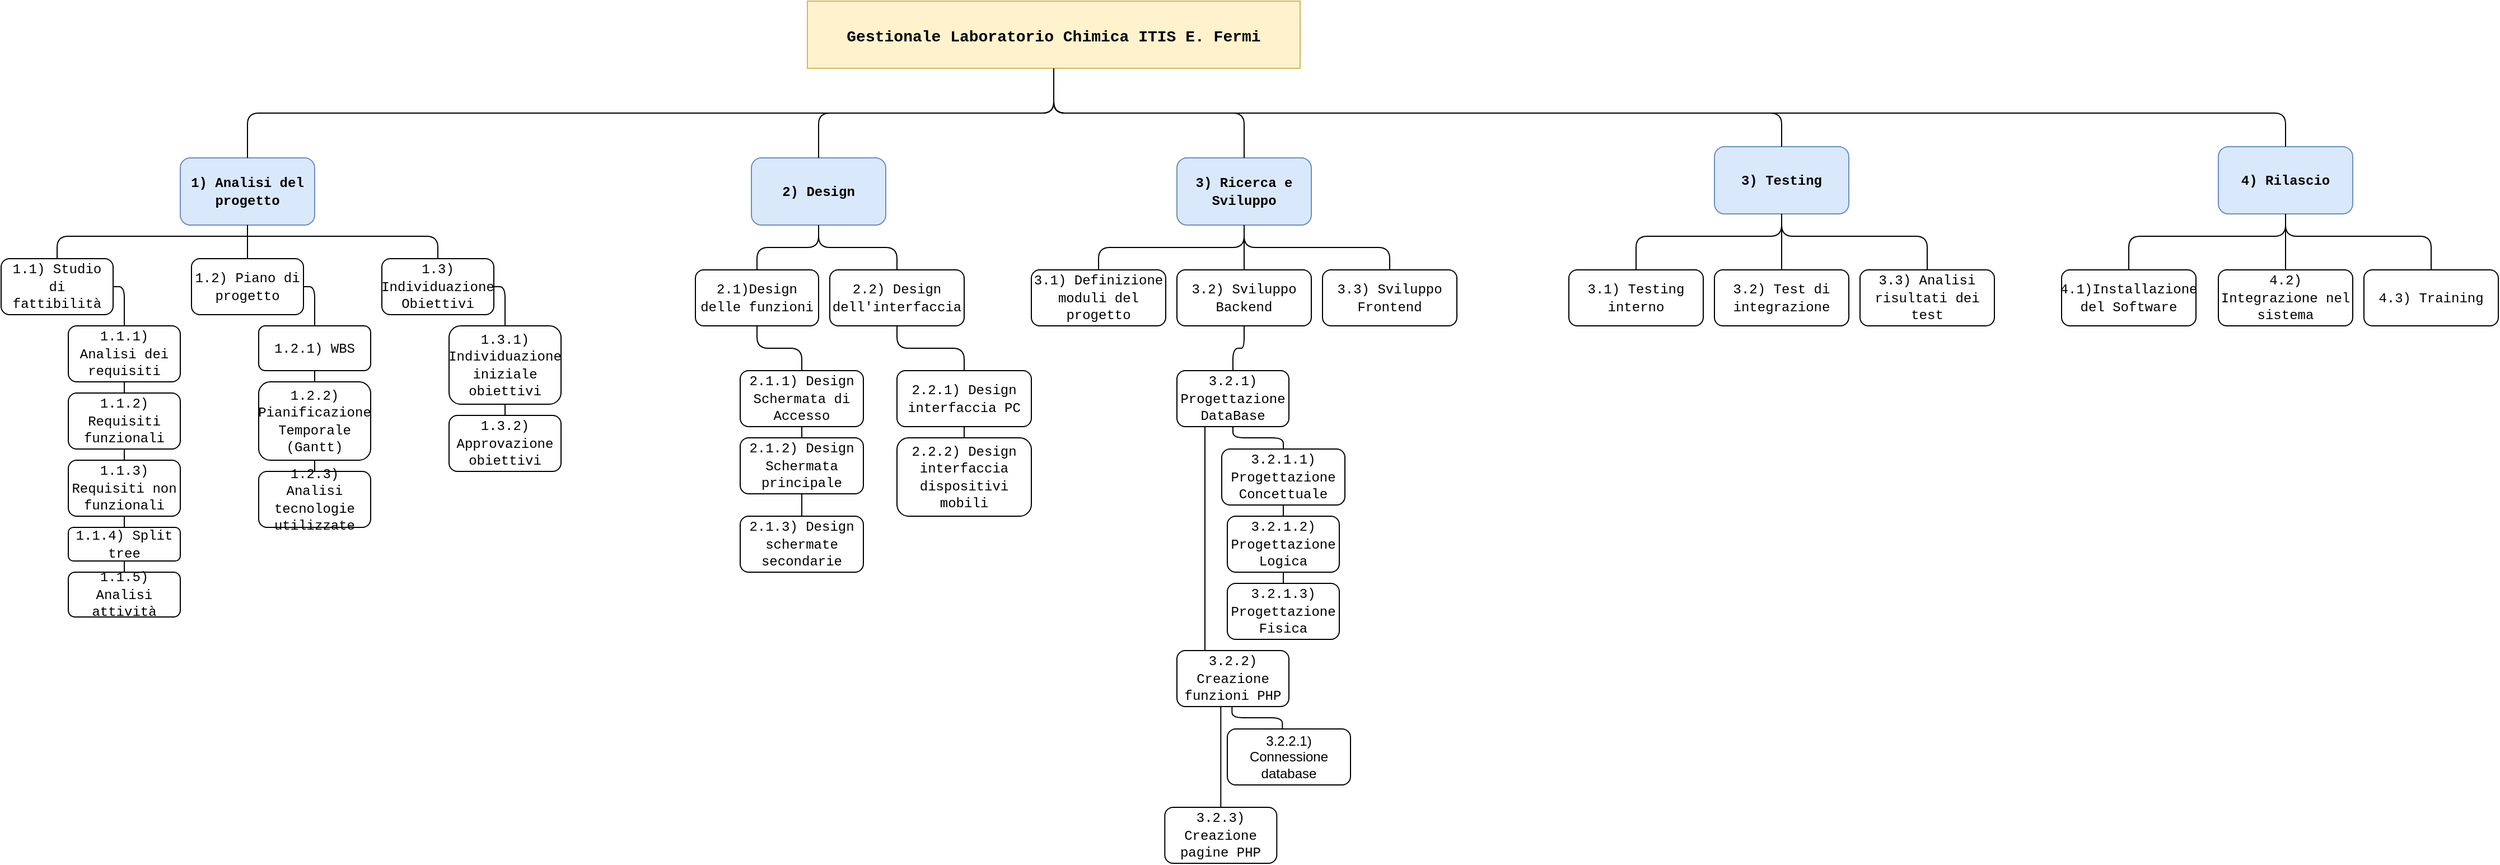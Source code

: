 <mxfile version="12.7.1" type="device"><diagram id="gLudkZKbPFSRH6nemy1E" name="Page-1"><mxGraphModel dx="785" dy="481" grid="1" gridSize="10" guides="1" tooltips="1" connect="1" arrows="1" fold="1" page="1" pageScale="1" pageWidth="2339" pageHeight="3300" math="0" shadow="0"><root><mxCell id="0"/><mxCell id="1" parent="0"/><mxCell id="uwCQygGZfcRBNVv9s5Vt-1" value="&lt;font style=&quot;font-size: 14px&quot; face=&quot;Courier New&quot;&gt;&lt;b&gt;Gestionale Laboratorio Chimica ITIS E. Fermi&lt;/b&gt;&lt;/font&gt;" style="rounded=0;whiteSpace=wrap;html=1;fontSize=16;fillColor=#fff2cc;strokeColor=#d6b656;" parent="1" vertex="1"><mxGeometry x="800" y="20" width="440" height="60" as="geometry"/></mxCell><mxCell id="uwCQygGZfcRBNVv9s5Vt-8" value="" style="endArrow=none;html=1;entryX=0.5;entryY=1;entryDx=0;entryDy=0;" parent="1" target="uwCQygGZfcRBNVv9s5Vt-1" edge="1"><mxGeometry width="50" height="50" relative="1" as="geometry"><mxPoint x="400" y="120" as="sourcePoint"/><mxPoint x="230" y="120" as="targetPoint"/><Array as="points"><mxPoint x="1020" y="120"/></Array></mxGeometry></mxCell><mxCell id="uwCQygGZfcRBNVv9s5Vt-22" value="&lt;div&gt;&lt;font face=&quot;Courier New&quot;&gt;&lt;b&gt;1) Analisi del progetto&lt;/b&gt;&lt;/font&gt;&lt;/div&gt;" style="rounded=1;whiteSpace=wrap;html=1;fillColor=#dae8fc;strokeColor=#6c8ebf;" parent="1" vertex="1"><mxGeometry x="240" y="160" width="120" height="60" as="geometry"/></mxCell><mxCell id="uwCQygGZfcRBNVv9s5Vt-23" value="" style="endArrow=none;html=1;entryX=0.5;entryY=0;entryDx=0;entryDy=0;" parent="1" target="uwCQygGZfcRBNVv9s5Vt-22" edge="1"><mxGeometry width="50" height="50" relative="1" as="geometry"><mxPoint x="400" y="120" as="sourcePoint"/><mxPoint x="130" y="240" as="targetPoint"/><Array as="points"><mxPoint x="300" y="120"/></Array></mxGeometry></mxCell><mxCell id="uwCQygGZfcRBNVv9s5Vt-25" value="&lt;font face=&quot;Courier New&quot;&gt;1.1) Studio di fattibilità&lt;/font&gt;" style="rounded=1;whiteSpace=wrap;html=1;" parent="1" vertex="1"><mxGeometry x="80" y="250" width="100" height="50" as="geometry"/></mxCell><mxCell id="uwCQygGZfcRBNVv9s5Vt-27" value="&lt;div&gt;&lt;font face=&quot;Courier New&quot;&gt;1.1.1) Analisi dei requisiti&lt;/font&gt;&lt;/div&gt;" style="rounded=1;whiteSpace=wrap;html=1;" parent="1" vertex="1"><mxGeometry x="140" y="310" width="100" height="50" as="geometry"/></mxCell><mxCell id="uwCQygGZfcRBNVv9s5Vt-29" value="&lt;font face=&quot;Courier New&quot;&gt;1.1.2) Requisiti funzionali&lt;/font&gt;" style="rounded=1;whiteSpace=wrap;html=1;" parent="1" vertex="1"><mxGeometry x="140" y="370" width="100" height="50" as="geometry"/></mxCell><mxCell id="uwCQygGZfcRBNVv9s5Vt-34" value="" style="endArrow=none;html=1;entryX=0.5;entryY=1;entryDx=0;entryDy=0;exitX=0.5;exitY=0;exitDx=0;exitDy=0;" parent="1" source="uwCQygGZfcRBNVv9s5Vt-29" target="uwCQygGZfcRBNVv9s5Vt-27" edge="1"><mxGeometry width="50" height="50" relative="1" as="geometry"><mxPoint x="80" y="520" as="sourcePoint"/><mxPoint x="130" y="470" as="targetPoint"/></mxGeometry></mxCell><mxCell id="uwCQygGZfcRBNVv9s5Vt-35" value="" style="endArrow=none;html=1;entryX=1;entryY=0.5;entryDx=0;entryDy=0;exitX=0.5;exitY=0;exitDx=0;exitDy=0;" parent="1" source="uwCQygGZfcRBNVv9s5Vt-27" target="uwCQygGZfcRBNVv9s5Vt-25" edge="1"><mxGeometry width="50" height="50" relative="1" as="geometry"><mxPoint x="80" y="490" as="sourcePoint"/><mxPoint x="130" y="440" as="targetPoint"/><Array as="points"><mxPoint x="190" y="275"/></Array></mxGeometry></mxCell><mxCell id="uwCQygGZfcRBNVv9s5Vt-36" value="&lt;font face=&quot;Courier New&quot;&gt;1.1.3) Requisiti non funzionali&lt;/font&gt;" style="rounded=1;whiteSpace=wrap;html=1;" parent="1" vertex="1"><mxGeometry x="140" y="430" width="100" height="50" as="geometry"/></mxCell><mxCell id="uwCQygGZfcRBNVv9s5Vt-37" value="" style="endArrow=none;html=1;entryX=0.5;entryY=1;entryDx=0;entryDy=0;exitX=0.5;exitY=0;exitDx=0;exitDy=0;" parent="1" source="uwCQygGZfcRBNVv9s5Vt-36" target="uwCQygGZfcRBNVv9s5Vt-29" edge="1"><mxGeometry width="50" height="50" relative="1" as="geometry"><mxPoint x="80" y="550" as="sourcePoint"/><mxPoint x="130" y="500" as="targetPoint"/></mxGeometry></mxCell><mxCell id="uwCQygGZfcRBNVv9s5Vt-38" value="&lt;div&gt;&lt;font face=&quot;Courier New&quot;&gt;1.1.4) Split tree&lt;/font&gt;&lt;/div&gt;" style="rounded=1;whiteSpace=wrap;html=1;" parent="1" vertex="1"><mxGeometry x="140" y="490" width="100" height="30" as="geometry"/></mxCell><mxCell id="uwCQygGZfcRBNVv9s5Vt-39" value="" style="endArrow=none;html=1;entryX=0.5;entryY=1;entryDx=0;entryDy=0;exitX=0.5;exitY=0;exitDx=0;exitDy=0;" parent="1" source="uwCQygGZfcRBNVv9s5Vt-38" target="uwCQygGZfcRBNVv9s5Vt-36" edge="1"><mxGeometry width="50" height="50" relative="1" as="geometry"><mxPoint x="70" y="590" as="sourcePoint"/><mxPoint x="120" y="540" as="targetPoint"/></mxGeometry></mxCell><mxCell id="uwCQygGZfcRBNVv9s5Vt-40" value="&lt;div&gt;&lt;font face=&quot;Courier New&quot;&gt;1.1.5) Analisi attività&lt;/font&gt;&lt;/div&gt;" style="rounded=1;whiteSpace=wrap;html=1;" parent="1" vertex="1"><mxGeometry x="140" y="530" width="100" height="40" as="geometry"/></mxCell><mxCell id="uwCQygGZfcRBNVv9s5Vt-43" value="" style="endArrow=none;html=1;entryX=0.5;entryY=1;entryDx=0;entryDy=0;exitX=0.5;exitY=0;exitDx=0;exitDy=0;" parent="1" source="uwCQygGZfcRBNVv9s5Vt-40" target="uwCQygGZfcRBNVv9s5Vt-38" edge="1"><mxGeometry width="50" height="50" relative="1" as="geometry"><mxPoint x="190" y="530" as="sourcePoint"/><mxPoint x="120" y="620" as="targetPoint"/></mxGeometry></mxCell><mxCell id="uwCQygGZfcRBNVv9s5Vt-47" value="&lt;div&gt;&lt;font face=&quot;Courier New&quot;&gt;1.2) Piano di progetto&lt;/font&gt;&lt;/div&gt;" style="rounded=1;whiteSpace=wrap;html=1;" parent="1" vertex="1"><mxGeometry x="250" y="250" width="100" height="50" as="geometry"/></mxCell><mxCell id="uwCQygGZfcRBNVv9s5Vt-53" value="&lt;font face=&quot;Courier New&quot;&gt;1.2.1) WBS&lt;/font&gt;" style="rounded=1;whiteSpace=wrap;html=1;" parent="1" vertex="1"><mxGeometry x="310" y="310" width="100" height="40" as="geometry"/></mxCell><mxCell id="uwCQygGZfcRBNVv9s5Vt-56" value="" style="endArrow=none;html=1;entryX=1;entryY=0.5;entryDx=0;entryDy=0;exitX=0.5;exitY=0;exitDx=0;exitDy=0;" parent="1" source="uwCQygGZfcRBNVv9s5Vt-53" target="uwCQygGZfcRBNVv9s5Vt-47" edge="1"><mxGeometry width="50" height="50" relative="1" as="geometry"><mxPoint x="380" y="310" as="sourcePoint"/><mxPoint x="120" y="590" as="targetPoint"/><Array as="points"><mxPoint x="360" y="275"/></Array></mxGeometry></mxCell><mxCell id="uwCQygGZfcRBNVv9s5Vt-57" value="&lt;font face=&quot;Courier New&quot;&gt;1.2.2) Pianificazione Temporale (Gantt)&lt;/font&gt;" style="rounded=1;whiteSpace=wrap;html=1;" parent="1" vertex="1"><mxGeometry x="310" y="360" width="100" height="70" as="geometry"/></mxCell><mxCell id="uwCQygGZfcRBNVv9s5Vt-58" value="&lt;font face=&quot;Courier New&quot;&gt;1.2.3) Analisi tecnologie utilizzate&lt;/font&gt;" style="rounded=1;whiteSpace=wrap;html=1;" parent="1" vertex="1"><mxGeometry x="310" y="440" width="100" height="50" as="geometry"/></mxCell><mxCell id="uwCQygGZfcRBNVv9s5Vt-61" value="" style="endArrow=none;html=1;entryX=0.5;entryY=1;entryDx=0;entryDy=0;exitX=0.5;exitY=0;exitDx=0;exitDy=0;" parent="1" source="uwCQygGZfcRBNVv9s5Vt-57" target="uwCQygGZfcRBNVv9s5Vt-53" edge="1"><mxGeometry width="50" height="50" relative="1" as="geometry"><mxPoint x="70" y="640" as="sourcePoint"/><mxPoint x="120" y="590" as="targetPoint"/></mxGeometry></mxCell><mxCell id="uwCQygGZfcRBNVv9s5Vt-62" value="" style="endArrow=none;html=1;entryX=0.5;entryY=1;entryDx=0;entryDy=0;exitX=0.5;exitY=0;exitDx=0;exitDy=0;" parent="1" source="uwCQygGZfcRBNVv9s5Vt-58" target="uwCQygGZfcRBNVv9s5Vt-57" edge="1"><mxGeometry width="50" height="50" relative="1" as="geometry"><mxPoint x="360" y="460" as="sourcePoint"/><mxPoint x="370" y="380" as="targetPoint"/></mxGeometry></mxCell><mxCell id="aqoGc1DX-6544hBjVU6M-3" value="&lt;div&gt;&lt;font face=&quot;Courier New&quot;&gt;1.3) Individuazione Obiettivi&lt;br&gt;&lt;/font&gt;&lt;/div&gt;" style="rounded=1;whiteSpace=wrap;html=1;" parent="1" vertex="1"><mxGeometry x="420" y="250" width="100" height="50" as="geometry"/></mxCell><mxCell id="aqoGc1DX-6544hBjVU6M-4" value="" style="endArrow=none;html=1;entryX=0.5;entryY=0;entryDx=0;entryDy=0;exitX=0.5;exitY=0;exitDx=0;exitDy=0;" parent="1" source="uwCQygGZfcRBNVv9s5Vt-25" target="aqoGc1DX-6544hBjVU6M-3" edge="1"><mxGeometry width="50" height="50" relative="1" as="geometry"><mxPoint x="270" y="230" as="sourcePoint"/><mxPoint x="120" y="590" as="targetPoint"/><Array as="points"><mxPoint x="130" y="230"/><mxPoint x="470" y="230"/></Array></mxGeometry></mxCell><mxCell id="aqoGc1DX-6544hBjVU6M-5" value="" style="endArrow=none;html=1;exitX=1;exitY=0.5;exitDx=0;exitDy=0;entryX=0.5;entryY=0;entryDx=0;entryDy=0;" parent="1" source="aqoGc1DX-6544hBjVU6M-3" target="aqoGc1DX-6544hBjVU6M-7" edge="1"><mxGeometry width="50" height="50" relative="1" as="geometry"><mxPoint x="70" y="640" as="sourcePoint"/><mxPoint x="530" y="310" as="targetPoint"/><Array as="points"><mxPoint x="530" y="275"/></Array></mxGeometry></mxCell><mxCell id="aqoGc1DX-6544hBjVU6M-7" value="&lt;font face=&quot;Courier New&quot;&gt;1.3.1) &lt;br&gt;Individuazione iniziale obiettivi &lt;/font&gt;" style="rounded=1;whiteSpace=wrap;html=1;" parent="1" vertex="1"><mxGeometry x="480" y="310" width="100" height="70" as="geometry"/></mxCell><mxCell id="aqoGc1DX-6544hBjVU6M-11" value="&lt;div&gt;&lt;font face=&quot;Courier New&quot;&gt;1.3.2) Approvazione obiettivi &lt;br&gt;&lt;/font&gt;&lt;/div&gt;" style="rounded=1;whiteSpace=wrap;html=1;" parent="1" vertex="1"><mxGeometry x="480" y="390" width="100" height="50" as="geometry"/></mxCell><mxCell id="aqoGc1DX-6544hBjVU6M-12" value="" style="endArrow=none;html=1;entryX=0.5;entryY=1;entryDx=0;entryDy=0;exitX=0.5;exitY=0;exitDx=0;exitDy=0;" parent="1" source="aqoGc1DX-6544hBjVU6M-11" target="aqoGc1DX-6544hBjVU6M-7" edge="1"><mxGeometry width="50" height="50" relative="1" as="geometry"><mxPoint x="70" y="640" as="sourcePoint"/><mxPoint x="120" y="590" as="targetPoint"/></mxGeometry></mxCell><mxCell id="aqoGc1DX-6544hBjVU6M-13" value="" style="endArrow=none;html=1;entryX=0.5;entryY=1;entryDx=0;entryDy=0;" parent="1" target="uwCQygGZfcRBNVv9s5Vt-22" edge="1"><mxGeometry width="50" height="50" relative="1" as="geometry"><mxPoint x="300" y="230" as="sourcePoint"/><mxPoint x="130" y="590" as="targetPoint"/></mxGeometry></mxCell><mxCell id="aqoGc1DX-6544hBjVU6M-14" value="" style="endArrow=none;html=1;exitX=0.5;exitY=0;exitDx=0;exitDy=0;" parent="1" source="uwCQygGZfcRBNVv9s5Vt-47" edge="1"><mxGeometry width="50" height="50" relative="1" as="geometry"><mxPoint x="80" y="640" as="sourcePoint"/><mxPoint x="300" y="230" as="targetPoint"/></mxGeometry></mxCell><mxCell id="aqoGc1DX-6544hBjVU6M-15" value="&lt;div&gt;&lt;font face=&quot;Courier New&quot;&gt;&lt;b&gt;2) Design&lt;br&gt;&lt;/b&gt;&lt;/font&gt;&lt;/div&gt;" style="rounded=1;whiteSpace=wrap;html=1;fillColor=#dae8fc;strokeColor=#6c8ebf;" parent="1" vertex="1"><mxGeometry x="750" y="160" width="120" height="60" as="geometry"/></mxCell><mxCell id="aqoGc1DX-6544hBjVU6M-16" value="&lt;div&gt;&lt;font face=&quot;Courier New&quot;&gt;&lt;b&gt;3) Testing&lt;/b&gt;&lt;/font&gt;&lt;/div&gt;" style="rounded=1;whiteSpace=wrap;html=1;fillColor=#dae8fc;strokeColor=#6c8ebf;" parent="1" vertex="1"><mxGeometry x="1610" y="150" width="120" height="60" as="geometry"/></mxCell><mxCell id="aqoGc1DX-6544hBjVU6M-17" value="&lt;div&gt;&lt;font face=&quot;Courier New&quot;&gt;&lt;b&gt;4) Rilascio&lt;/b&gt;&lt;/font&gt;&lt;/div&gt;" style="rounded=1;whiteSpace=wrap;html=1;fillColor=#dae8fc;strokeColor=#6c8ebf;" parent="1" vertex="1"><mxGeometry x="2060" y="150" width="120" height="60" as="geometry"/></mxCell><mxCell id="aqoGc1DX-6544hBjVU6M-19" value="&lt;div&gt;&lt;font face=&quot;Courier New&quot;&gt;2.1)Design delle funzioni&lt;br&gt;&lt;/font&gt;&lt;/div&gt;" style="rounded=1;whiteSpace=wrap;html=1;" parent="1" vertex="1"><mxGeometry x="700" y="260" width="110" height="50" as="geometry"/></mxCell><mxCell id="aqoGc1DX-6544hBjVU6M-20" value="&lt;div&gt;&lt;font face=&quot;Courier New&quot;&gt;2.2) Design&lt;/font&gt;&lt;/div&gt;&lt;div&gt;&lt;font face=&quot;Courier New&quot;&gt; dell'interfaccia&lt;br&gt;&lt;/font&gt;&lt;/div&gt;" style="rounded=1;whiteSpace=wrap;html=1;" parent="1" vertex="1"><mxGeometry x="820" y="260" width="120" height="50" as="geometry"/></mxCell><mxCell id="aqoGc1DX-6544hBjVU6M-21" value="" style="endArrow=none;html=1;entryX=0.5;entryY=1;entryDx=0;entryDy=0;exitX=0.5;exitY=0;exitDx=0;exitDy=0;" parent="1" source="aqoGc1DX-6544hBjVU6M-20" target="aqoGc1DX-6544hBjVU6M-15" edge="1"><mxGeometry width="50" height="50" relative="1" as="geometry"><mxPoint x="800" y="580" as="sourcePoint"/><mxPoint x="850" y="530" as="targetPoint"/><Array as="points"><mxPoint x="880" y="240"/><mxPoint x="810" y="240"/></Array></mxGeometry></mxCell><mxCell id="aqoGc1DX-6544hBjVU6M-22" value="" style="endArrow=none;html=1;entryX=0.5;entryY=1;entryDx=0;entryDy=0;exitX=0.5;exitY=0;exitDx=0;exitDy=0;" parent="1" source="aqoGc1DX-6544hBjVU6M-19" target="aqoGc1DX-6544hBjVU6M-15" edge="1"><mxGeometry width="50" height="50" relative="1" as="geometry"><mxPoint x="740" y="490" as="sourcePoint"/><mxPoint x="790" y="440" as="targetPoint"/><Array as="points"><mxPoint x="755" y="240"/><mxPoint x="810" y="240"/></Array></mxGeometry></mxCell><mxCell id="aqoGc1DX-6544hBjVU6M-24" value="&lt;font face=&quot;Courier New&quot;&gt;3.3) Analisi risultati dei test&lt;/font&gt;" style="rounded=1;whiteSpace=wrap;html=1;" parent="1" vertex="1"><mxGeometry x="1740" y="260" width="120" height="50" as="geometry"/></mxCell><mxCell id="aqoGc1DX-6544hBjVU6M-25" value="&lt;div&gt;&lt;font face=&quot;Courier New&quot;&gt;3.1) Testing interno&lt;br&gt;&lt;/font&gt;&lt;/div&gt;" style="rounded=1;whiteSpace=wrap;html=1;" parent="1" vertex="1"><mxGeometry x="1480" y="260" width="120" height="50" as="geometry"/></mxCell><mxCell id="aqoGc1DX-6544hBjVU6M-27" value="&lt;font face=&quot;Courier New&quot;&gt;3.2) Test di integrazione&lt;/font&gt;" style="rounded=1;whiteSpace=wrap;html=1;" parent="1" vertex="1"><mxGeometry x="1610" y="260" width="120" height="50" as="geometry"/></mxCell><mxCell id="aqoGc1DX-6544hBjVU6M-28" value="&lt;div&gt;&lt;font face=&quot;Courier New&quot;&gt;&lt;b&gt;3) Ricerca e Sviluppo&lt;/b&gt;&lt;/font&gt;&lt;/div&gt;" style="rounded=1;whiteSpace=wrap;html=1;fillColor=#dae8fc;strokeColor=#6c8ebf;" parent="1" vertex="1"><mxGeometry x="1130" y="160" width="120" height="60" as="geometry"/></mxCell><mxCell id="aqoGc1DX-6544hBjVU6M-29" value="&lt;div&gt;&lt;font face=&quot;Courier New&quot;&gt;3.1) Definizione moduli del progetto&lt;br&gt;&lt;/font&gt;&lt;/div&gt;" style="rounded=1;whiteSpace=wrap;html=1;" parent="1" vertex="1"><mxGeometry x="1000" y="260" width="120" height="50" as="geometry"/></mxCell><mxCell id="aqoGc1DX-6544hBjVU6M-30" value="&lt;font face=&quot;Courier New&quot;&gt;3.3) Sviluppo Frontend &lt;/font&gt;" style="rounded=1;whiteSpace=wrap;html=1;" parent="1" vertex="1"><mxGeometry x="1260" y="260" width="120" height="50" as="geometry"/></mxCell><mxCell id="aqoGc1DX-6544hBjVU6M-33" value="&lt;font face=&quot;Courier New&quot;&gt;3.2) Sviluppo Backend &lt;/font&gt;" style="rounded=1;whiteSpace=wrap;html=1;" parent="1" vertex="1"><mxGeometry x="1130" y="260" width="120" height="50" as="geometry"/></mxCell><mxCell id="aqoGc1DX-6544hBjVU6M-34" value="" style="endArrow=none;html=1;entryX=0.5;entryY=1;entryDx=0;entryDy=0;exitX=0.5;exitY=0;exitDx=0;exitDy=0;" parent="1" source="aqoGc1DX-6544hBjVU6M-29" target="aqoGc1DX-6544hBjVU6M-28" edge="1"><mxGeometry width="50" height="50" relative="1" as="geometry"><mxPoint x="1140" y="540" as="sourcePoint"/><mxPoint x="1190" y="490" as="targetPoint"/><Array as="points"><mxPoint x="1060" y="240"/><mxPoint x="1190" y="240"/></Array></mxGeometry></mxCell><mxCell id="aqoGc1DX-6544hBjVU6M-38" value="" style="endArrow=none;html=1;exitX=0.5;exitY=0;exitDx=0;exitDy=0;" parent="1" source="aqoGc1DX-6544hBjVU6M-33" edge="1"><mxGeometry width="50" height="50" relative="1" as="geometry"><mxPoint x="650" y="640" as="sourcePoint"/><mxPoint x="1190" y="220" as="targetPoint"/></mxGeometry></mxCell><mxCell id="aqoGc1DX-6544hBjVU6M-40" value="" style="endArrow=none;html=1;" parent="1" source="aqoGc1DX-6544hBjVU6M-30" edge="1"><mxGeometry width="50" height="50" relative="1" as="geometry"><mxPoint x="650" y="640" as="sourcePoint"/><mxPoint x="1190" y="220" as="targetPoint"/><Array as="points"><mxPoint x="1320" y="240"/><mxPoint x="1190" y="240"/></Array></mxGeometry></mxCell><mxCell id="aqoGc1DX-6544hBjVU6M-41" value="" style="endArrow=none;html=1;entryX=0.5;entryY=1;entryDx=0;entryDy=0;exitX=0.5;exitY=0;exitDx=0;exitDy=0;" parent="1" source="aqoGc1DX-6544hBjVU6M-15" target="uwCQygGZfcRBNVv9s5Vt-1" edge="1"><mxGeometry width="50" height="50" relative="1" as="geometry"><mxPoint x="490" y="640" as="sourcePoint"/><mxPoint x="540" y="590" as="targetPoint"/><Array as="points"><mxPoint x="810" y="120"/><mxPoint x="1020" y="120"/></Array></mxGeometry></mxCell><mxCell id="aqoGc1DX-6544hBjVU6M-42" value="" style="endArrow=none;html=1;entryX=0.5;entryY=1;entryDx=0;entryDy=0;exitX=0.5;exitY=0;exitDx=0;exitDy=0;" parent="1" source="aqoGc1DX-6544hBjVU6M-28" target="uwCQygGZfcRBNVv9s5Vt-1" edge="1"><mxGeometry width="50" height="50" relative="1" as="geometry"><mxPoint x="490" y="640" as="sourcePoint"/><mxPoint x="540" y="590" as="targetPoint"/><Array as="points"><mxPoint x="1190" y="120"/><mxPoint x="1020" y="120"/></Array></mxGeometry></mxCell><mxCell id="aqoGc1DX-6544hBjVU6M-43" value="" style="endArrow=none;html=1;entryX=0.5;entryY=1;entryDx=0;entryDy=0;exitX=0.5;exitY=0;exitDx=0;exitDy=0;" parent="1" source="aqoGc1DX-6544hBjVU6M-16" target="uwCQygGZfcRBNVv9s5Vt-1" edge="1"><mxGeometry width="50" height="50" relative="1" as="geometry"><mxPoint x="490" y="710" as="sourcePoint"/><mxPoint x="540" y="660" as="targetPoint"/><Array as="points"><mxPoint x="1670" y="120"/><mxPoint x="1020" y="120"/></Array></mxGeometry></mxCell><mxCell id="aqoGc1DX-6544hBjVU6M-44" value="" style="endArrow=none;html=1;exitX=0.5;exitY=0;exitDx=0;exitDy=0;" parent="1" source="aqoGc1DX-6544hBjVU6M-17" edge="1"><mxGeometry width="50" height="50" relative="1" as="geometry"><mxPoint x="980" y="640" as="sourcePoint"/><mxPoint x="1020" y="80" as="targetPoint"/><Array as="points"><mxPoint x="2120" y="120"/><mxPoint x="1020" y="120"/></Array></mxGeometry></mxCell><mxCell id="aqoGc1DX-6544hBjVU6M-45" value="&lt;div&gt;&lt;font face=&quot;Courier New&quot;&gt;4.1)Installazione del Software&lt;br&gt;&lt;/font&gt;&lt;/div&gt;" style="rounded=1;whiteSpace=wrap;html=1;" parent="1" vertex="1"><mxGeometry x="1920" y="260" width="120" height="50" as="geometry"/></mxCell><mxCell id="aqoGc1DX-6544hBjVU6M-46" value="&lt;font face=&quot;Courier New&quot;&gt;4.2) Integrazione nel sistema&lt;/font&gt;" style="rounded=1;whiteSpace=wrap;html=1;" parent="1" vertex="1"><mxGeometry x="2060" y="260" width="120" height="50" as="geometry"/></mxCell><mxCell id="aqoGc1DX-6544hBjVU6M-47" value="&lt;font face=&quot;Courier New&quot;&gt;4.3) Training&lt;/font&gt;" style="rounded=1;whiteSpace=wrap;html=1;" parent="1" vertex="1"><mxGeometry x="2190" y="260" width="120" height="50" as="geometry"/></mxCell><mxCell id="aqoGc1DX-6544hBjVU6M-48" value="" style="endArrow=none;html=1;exitX=0.5;exitY=0;exitDx=0;exitDy=0;entryX=0.5;entryY=1;entryDx=0;entryDy=0;" parent="1" source="aqoGc1DX-6544hBjVU6M-47" target="aqoGc1DX-6544hBjVU6M-17" edge="1"><mxGeometry width="50" height="50" relative="1" as="geometry"><mxPoint x="1110" y="640" as="sourcePoint"/><mxPoint x="2160" y="210" as="targetPoint"/><Array as="points"><mxPoint x="2250" y="230"/><mxPoint x="2120" y="230"/></Array></mxGeometry></mxCell><mxCell id="aqoGc1DX-6544hBjVU6M-49" value="" style="endArrow=none;html=1;entryX=0.5;entryY=1;entryDx=0;entryDy=0;exitX=0.5;exitY=0;exitDx=0;exitDy=0;" parent="1" source="aqoGc1DX-6544hBjVU6M-46" target="aqoGc1DX-6544hBjVU6M-17" edge="1"><mxGeometry width="50" height="50" relative="1" as="geometry"><mxPoint x="1110" y="710" as="sourcePoint"/><mxPoint x="1160" y="660" as="targetPoint"/></mxGeometry></mxCell><mxCell id="aqoGc1DX-6544hBjVU6M-50" value="" style="endArrow=none;html=1;entryX=0.5;entryY=1;entryDx=0;entryDy=0;exitX=0.5;exitY=0;exitDx=0;exitDy=0;" parent="1" source="aqoGc1DX-6544hBjVU6M-45" target="aqoGc1DX-6544hBjVU6M-17" edge="1"><mxGeometry width="50" height="50" relative="1" as="geometry"><mxPoint x="1110" y="780" as="sourcePoint"/><mxPoint x="1160" y="730" as="targetPoint"/><Array as="points"><mxPoint x="1980" y="230"/><mxPoint x="2120" y="230"/></Array></mxGeometry></mxCell><mxCell id="aqoGc1DX-6544hBjVU6M-51" value="" style="endArrow=none;html=1;entryX=0.5;entryY=1;entryDx=0;entryDy=0;exitX=0.5;exitY=0;exitDx=0;exitDy=0;" parent="1" source="aqoGc1DX-6544hBjVU6M-24" target="aqoGc1DX-6544hBjVU6M-16" edge="1"><mxGeometry width="50" height="50" relative="1" as="geometry"><mxPoint x="1110" y="850" as="sourcePoint"/><mxPoint x="1160" y="800" as="targetPoint"/><Array as="points"><mxPoint x="1800" y="230"/><mxPoint x="1670" y="230"/></Array></mxGeometry></mxCell><mxCell id="aqoGc1DX-6544hBjVU6M-52" value="" style="endArrow=none;html=1;entryX=0.5;entryY=1;entryDx=0;entryDy=0;exitX=0.5;exitY=0;exitDx=0;exitDy=0;" parent="1" source="aqoGc1DX-6544hBjVU6M-27" target="aqoGc1DX-6544hBjVU6M-16" edge="1"><mxGeometry width="50" height="50" relative="1" as="geometry"><mxPoint x="1110" y="920" as="sourcePoint"/><mxPoint x="1160" y="870" as="targetPoint"/></mxGeometry></mxCell><mxCell id="aqoGc1DX-6544hBjVU6M-53" value="" style="endArrow=none;html=1;entryX=0.5;entryY=1;entryDx=0;entryDy=0;exitX=0.5;exitY=0;exitDx=0;exitDy=0;" parent="1" source="aqoGc1DX-6544hBjVU6M-25" target="aqoGc1DX-6544hBjVU6M-16" edge="1"><mxGeometry width="50" height="50" relative="1" as="geometry"><mxPoint x="1110" y="990" as="sourcePoint"/><mxPoint x="1160" y="940" as="targetPoint"/><Array as="points"><mxPoint x="1540" y="230"/><mxPoint x="1670" y="230"/></Array></mxGeometry></mxCell><mxCell id="aqoGc1DX-6544hBjVU6M-58" value="&lt;div&gt;&lt;font face=&quot;Courier New&quot;&gt;2.2.1) Design interfaccia PC&lt;/font&gt;&lt;/div&gt;" style="rounded=1;whiteSpace=wrap;html=1;" parent="1" vertex="1"><mxGeometry x="880" y="350" width="120" height="50" as="geometry"/></mxCell><mxCell id="aqoGc1DX-6544hBjVU6M-59" value="&lt;font face=&quot;Courier New&quot;&gt;2.2.2) Design interfaccia dispositivi mobili&lt;/font&gt;" style="rounded=1;whiteSpace=wrap;html=1;" parent="1" vertex="1"><mxGeometry x="880" y="410" width="120" height="70" as="geometry"/></mxCell><mxCell id="aqoGc1DX-6544hBjVU6M-60" value="&lt;div&gt;&lt;font face=&quot;Courier New&quot;&gt;2.1.1) Design Schermata di Accesso&lt;br&gt;&lt;/font&gt;&lt;/div&gt;" style="rounded=1;whiteSpace=wrap;html=1;" parent="1" vertex="1"><mxGeometry x="740" y="350" width="110" height="50" as="geometry"/></mxCell><mxCell id="aqoGc1DX-6544hBjVU6M-61" value="&lt;font face=&quot;Courier New&quot;&gt;2.1.2) Design Schermata principale&lt;/font&gt;" style="rounded=1;whiteSpace=wrap;html=1;" parent="1" vertex="1"><mxGeometry x="740" y="410" width="110" height="50" as="geometry"/></mxCell><mxCell id="aqoGc1DX-6544hBjVU6M-62" value="&lt;font face=&quot;Courier New&quot;&gt;2.1.3) Design schermate secondarie&lt;/font&gt;" style="rounded=1;whiteSpace=wrap;html=1;" parent="1" vertex="1"><mxGeometry x="740" y="480" width="110" height="50" as="geometry"/></mxCell><mxCell id="aqoGc1DX-6544hBjVU6M-63" value="" style="endArrow=none;html=1;entryX=0.5;entryY=1;entryDx=0;entryDy=0;exitX=0.5;exitY=0;exitDx=0;exitDy=0;" parent="1" source="aqoGc1DX-6544hBjVU6M-60" target="aqoGc1DX-6544hBjVU6M-19" edge="1"><mxGeometry width="50" height="50" relative="1" as="geometry"><mxPoint x="540" y="640" as="sourcePoint"/><mxPoint x="590" y="590" as="targetPoint"/><Array as="points"><mxPoint x="795" y="330"/><mxPoint x="755" y="330"/></Array></mxGeometry></mxCell><mxCell id="aqoGc1DX-6544hBjVU6M-64" value="" style="endArrow=none;html=1;entryX=0.5;entryY=1;entryDx=0;entryDy=0;exitX=0.5;exitY=0;exitDx=0;exitDy=0;" parent="1" source="aqoGc1DX-6544hBjVU6M-61" target="aqoGc1DX-6544hBjVU6M-60" edge="1"><mxGeometry width="50" height="50" relative="1" as="geometry"><mxPoint x="540" y="710" as="sourcePoint"/><mxPoint x="590" y="660" as="targetPoint"/></mxGeometry></mxCell><mxCell id="aqoGc1DX-6544hBjVU6M-65" value="" style="endArrow=none;html=1;entryX=0.5;entryY=1;entryDx=0;entryDy=0;exitX=0.5;exitY=0;exitDx=0;exitDy=0;" parent="1" source="aqoGc1DX-6544hBjVU6M-62" target="aqoGc1DX-6544hBjVU6M-61" edge="1"><mxGeometry width="50" height="50" relative="1" as="geometry"><mxPoint x="540" y="780" as="sourcePoint"/><mxPoint x="590" y="730" as="targetPoint"/></mxGeometry></mxCell><mxCell id="aqoGc1DX-6544hBjVU6M-66" value="" style="endArrow=none;html=1;entryX=0.5;entryY=1;entryDx=0;entryDy=0;exitX=0.5;exitY=0;exitDx=0;exitDy=0;" parent="1" source="aqoGc1DX-6544hBjVU6M-58" target="aqoGc1DX-6544hBjVU6M-20" edge="1"><mxGeometry width="50" height="50" relative="1" as="geometry"><mxPoint x="540" y="850" as="sourcePoint"/><mxPoint x="590" y="800" as="targetPoint"/><Array as="points"><mxPoint x="940" y="330"/><mxPoint x="880" y="330"/></Array></mxGeometry></mxCell><mxCell id="aqoGc1DX-6544hBjVU6M-67" value="" style="endArrow=none;html=1;entryX=0.5;entryY=1;entryDx=0;entryDy=0;exitX=0.5;exitY=0;exitDx=0;exitDy=0;" parent="1" source="aqoGc1DX-6544hBjVU6M-59" target="aqoGc1DX-6544hBjVU6M-58" edge="1"><mxGeometry width="50" height="50" relative="1" as="geometry"><mxPoint x="540" y="920" as="sourcePoint"/><mxPoint x="590" y="870" as="targetPoint"/></mxGeometry></mxCell><mxCell id="X_dABTb3c912ryczUAv1-3" value="&lt;font face=&quot;Courier New&quot;&gt;3.2.1) Progettazione DataBase&lt;/font&gt;" style="rounded=1;whiteSpace=wrap;html=1;" vertex="1" parent="1"><mxGeometry x="1130" y="350" width="100" height="50" as="geometry"/></mxCell><mxCell id="X_dABTb3c912ryczUAv1-7" value="" style="endArrow=none;html=1;entryX=0.5;entryY=1;entryDx=0;entryDy=0;exitX=0.5;exitY=0;exitDx=0;exitDy=0;" edge="1" parent="1" source="X_dABTb3c912ryczUAv1-3" target="aqoGc1DX-6544hBjVU6M-33"><mxGeometry width="50" height="50" relative="1" as="geometry"><mxPoint x="1090" y="390" as="sourcePoint"/><mxPoint x="1140" y="340" as="targetPoint"/><Array as="points"><mxPoint x="1180" y="330"/><mxPoint x="1190" y="330"/></Array></mxGeometry></mxCell><mxCell id="X_dABTb3c912ryczUAv1-8" value="&lt;font face=&quot;Courier New&quot;&gt;3.2.1.1) Progettazione Concettuale&lt;/font&gt;" style="rounded=1;whiteSpace=wrap;html=1;" vertex="1" parent="1"><mxGeometry x="1170" y="420" width="110" height="50" as="geometry"/></mxCell><mxCell id="X_dABTb3c912ryczUAv1-9" value="" style="endArrow=none;html=1;exitX=0.5;exitY=0;exitDx=0;exitDy=0;" edge="1" parent="1" source="X_dABTb3c912ryczUAv1-8"><mxGeometry width="50" height="50" relative="1" as="geometry"><mxPoint x="1130" y="450" as="sourcePoint"/><mxPoint x="1180" y="400" as="targetPoint"/><Array as="points"><mxPoint x="1225" y="410"/><mxPoint x="1180" y="410"/></Array></mxGeometry></mxCell><mxCell id="X_dABTb3c912ryczUAv1-10" value="&lt;div&gt;&lt;font face=&quot;Courier New&quot;&gt;3.2.1.2) Progettazione Logica&lt;/font&gt;&lt;/div&gt;" style="rounded=1;whiteSpace=wrap;html=1;" vertex="1" parent="1"><mxGeometry x="1175" y="480" width="100" height="50" as="geometry"/></mxCell><mxCell id="X_dABTb3c912ryczUAv1-11" value="&lt;div&gt;&lt;font face=&quot;Courier New&quot;&gt;3.2.1.3) Progettazione Fisica&lt;/font&gt;&lt;/div&gt;" style="rounded=1;whiteSpace=wrap;html=1;" vertex="1" parent="1"><mxGeometry x="1175" y="540" width="100" height="50" as="geometry"/></mxCell><mxCell id="X_dABTb3c912ryczUAv1-12" value="" style="endArrow=none;html=1;entryX=0.5;entryY=1;entryDx=0;entryDy=0;exitX=0.5;exitY=0;exitDx=0;exitDy=0;" edge="1" parent="1" source="X_dABTb3c912ryczUAv1-10" target="X_dABTb3c912ryczUAv1-8"><mxGeometry width="50" height="50" relative="1" as="geometry"><mxPoint x="1210" y="520" as="sourcePoint"/><mxPoint x="1260" y="470" as="targetPoint"/></mxGeometry></mxCell><mxCell id="X_dABTb3c912ryczUAv1-14" value="" style="endArrow=none;html=1;entryX=0.5;entryY=1;entryDx=0;entryDy=0;exitX=0.5;exitY=0;exitDx=0;exitDy=0;" edge="1" parent="1" source="X_dABTb3c912ryczUAv1-11" target="X_dABTb3c912ryczUAv1-10"><mxGeometry width="50" height="50" relative="1" as="geometry"><mxPoint x="1160" y="560" as="sourcePoint"/><mxPoint x="1210" y="510" as="targetPoint"/></mxGeometry></mxCell><mxCell id="X_dABTb3c912ryczUAv1-16" value="&lt;font face=&quot;Courier New&quot;&gt;3.2.2) &lt;br&gt;Creazione funzioni PHP&lt;/font&gt;" style="rounded=1;whiteSpace=wrap;html=1;" vertex="1" parent="1"><mxGeometry x="1130" y="600" width="100" height="50" as="geometry"/></mxCell><mxCell id="X_dABTb3c912ryczUAv1-18" value="&lt;div&gt;3.2.2.1)&lt;/div&gt;&lt;div&gt;Connessione database&lt;br&gt;&lt;/div&gt;" style="rounded=1;whiteSpace=wrap;html=1;" vertex="1" parent="1"><mxGeometry x="1175" y="670" width="110" height="50" as="geometry"/></mxCell><mxCell id="X_dABTb3c912ryczUAv1-19" value="" style="endArrow=none;html=1;exitX=0.5;exitY=0;exitDx=0;exitDy=0;" edge="1" parent="1"><mxGeometry width="50" height="50" relative="1" as="geometry"><mxPoint x="1224.17" y="670" as="sourcePoint"/><mxPoint x="1179.17" y="650.0" as="targetPoint"/><Array as="points"><mxPoint x="1224.17" y="660"/><mxPoint x="1179.17" y="660"/></Array></mxGeometry></mxCell><mxCell id="X_dABTb3c912ryczUAv1-23" value="&lt;div&gt;&lt;font face=&quot;Courier New&quot;&gt;3.2.3)&lt;/font&gt;&lt;/div&gt;&lt;div&gt;&lt;font face=&quot;Courier New&quot;&gt;Creazione pagine PHP&lt;br&gt;&lt;/font&gt;&lt;/div&gt;" style="rounded=1;whiteSpace=wrap;html=1;" vertex="1" parent="1"><mxGeometry x="1119.17" y="740" width="100" height="50" as="geometry"/></mxCell><mxCell id="X_dABTb3c912ryczUAv1-26" value="" style="endArrow=none;html=1;exitX=0.5;exitY=0;exitDx=0;exitDy=0;" edge="1" parent="1" source="X_dABTb3c912ryczUAv1-23"><mxGeometry width="50" height="50" relative="1" as="geometry"><mxPoint x="1119.17" y="700" as="sourcePoint"/><mxPoint x="1169.17" y="650" as="targetPoint"/></mxGeometry></mxCell><mxCell id="X_dABTb3c912ryczUAv1-27" value="" style="endArrow=none;html=1;entryX=0.25;entryY=1;entryDx=0;entryDy=0;exitX=0.25;exitY=0;exitDx=0;exitDy=0;" edge="1" parent="1" source="X_dABTb3c912ryczUAv1-16" target="X_dABTb3c912ryczUAv1-3"><mxGeometry width="50" height="50" relative="1" as="geometry"><mxPoint x="1090" y="510" as="sourcePoint"/><mxPoint x="1140" y="460" as="targetPoint"/></mxGeometry></mxCell></root></mxGraphModel></diagram></mxfile>
